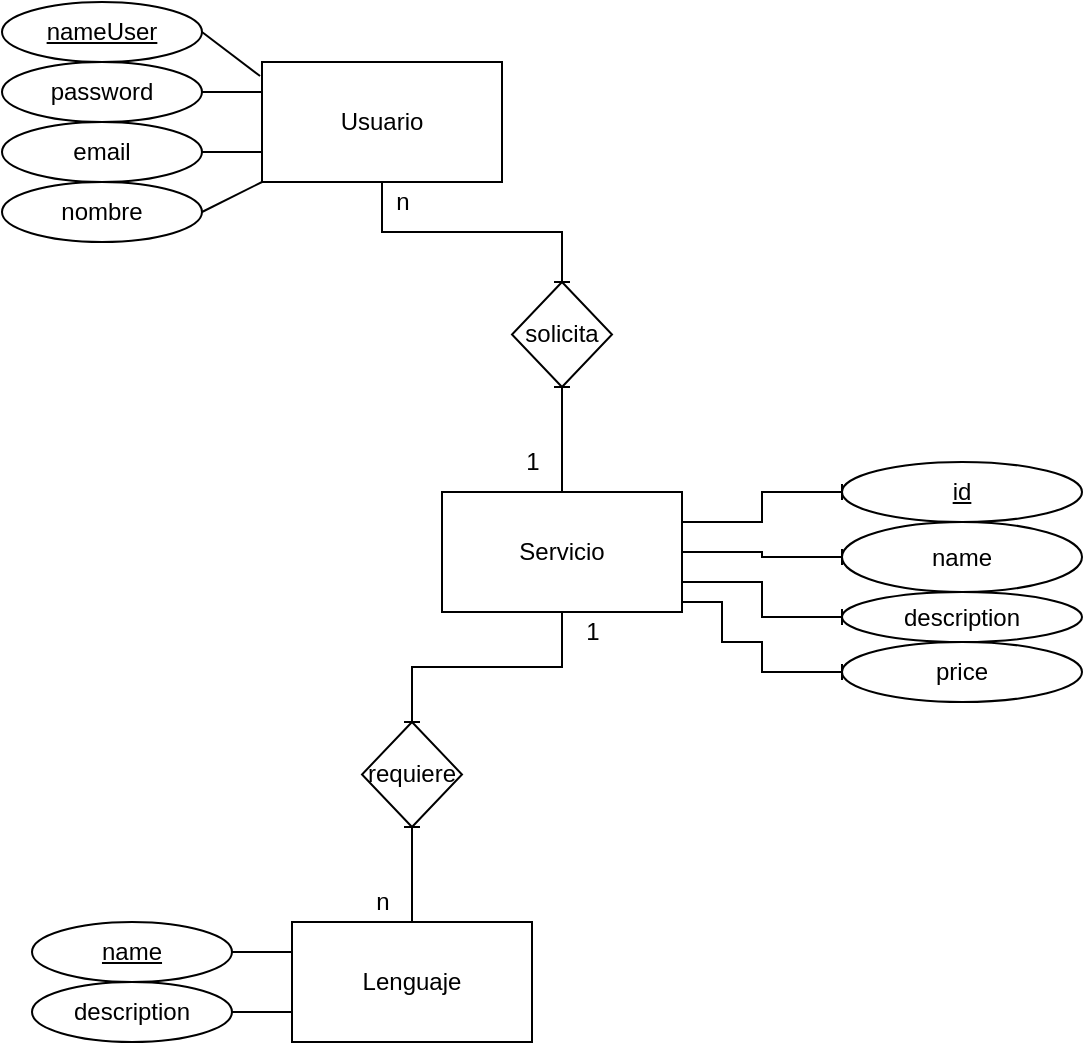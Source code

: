 <mxfile version="17.4.3" type="github">
  <diagram id="R2lEEEUBdFMjLlhIrx00" name="Page-1">
    <mxGraphModel dx="862" dy="1550" grid="1" gridSize="10" guides="1" tooltips="1" connect="1" arrows="1" fold="1" page="1" pageScale="1" pageWidth="850" pageHeight="1100" math="0" shadow="0" extFonts="Permanent Marker^https://fonts.googleapis.com/css?family=Permanent+Marker">
      <root>
        <mxCell id="0" />
        <mxCell id="1" parent="0" />
        <mxCell id="tQA0rMHfryOUCzaLLiwX-16" style="edgeStyle=orthogonalEdgeStyle;rounded=0;orthogonalLoop=1;jettySize=auto;html=1;exitX=0.5;exitY=1;exitDx=0;exitDy=0;entryX=0.5;entryY=0;entryDx=0;entryDy=0;endArrow=baseDash;endFill=0;" parent="1" source="p_iDzna9J8F04enoA1Oq-1" target="tQA0rMHfryOUCzaLLiwX-14" edge="1">
          <mxGeometry relative="1" as="geometry" />
        </mxCell>
        <mxCell id="p_iDzna9J8F04enoA1Oq-1" value="Usuario" style="rounded=0;whiteSpace=wrap;html=1;" parent="1" vertex="1">
          <mxGeometry x="290" y="-20" width="120" height="60" as="geometry" />
        </mxCell>
        <mxCell id="p_iDzna9J8F04enoA1Oq-2" value="&lt;u&gt;nameUser&lt;/u&gt;" style="ellipse;whiteSpace=wrap;html=1;" parent="1" vertex="1">
          <mxGeometry x="160" y="-50" width="100" height="30" as="geometry" />
        </mxCell>
        <mxCell id="p_iDzna9J8F04enoA1Oq-4" value="password" style="ellipse;whiteSpace=wrap;html=1;" parent="1" vertex="1">
          <mxGeometry x="160" y="-20" width="100" height="30" as="geometry" />
        </mxCell>
        <mxCell id="p_iDzna9J8F04enoA1Oq-5" value="&lt;span&gt;email&lt;/span&gt;" style="ellipse;whiteSpace=wrap;html=1;" parent="1" vertex="1">
          <mxGeometry x="160" y="10" width="100" height="30" as="geometry" />
        </mxCell>
        <mxCell id="p_iDzna9J8F04enoA1Oq-6" value="nombre" style="ellipse;whiteSpace=wrap;html=1;" parent="1" vertex="1">
          <mxGeometry x="160" y="40" width="100" height="30" as="geometry" />
        </mxCell>
        <mxCell id="p_iDzna9J8F04enoA1Oq-9" value="" style="endArrow=none;html=1;rounded=0;exitX=-0.008;exitY=0.117;exitDx=0;exitDy=0;exitPerimeter=0;entryX=1;entryY=0.5;entryDx=0;entryDy=0;" parent="1" source="p_iDzna9J8F04enoA1Oq-1" target="p_iDzna9J8F04enoA1Oq-2" edge="1">
          <mxGeometry width="50" height="50" relative="1" as="geometry">
            <mxPoint x="560" y="170" as="sourcePoint" />
            <mxPoint x="610" y="120" as="targetPoint" />
          </mxGeometry>
        </mxCell>
        <mxCell id="p_iDzna9J8F04enoA1Oq-10" value="" style="endArrow=none;html=1;rounded=0;exitX=0;exitY=0.25;exitDx=0;exitDy=0;entryX=1;entryY=0.5;entryDx=0;entryDy=0;" parent="1" source="p_iDzna9J8F04enoA1Oq-1" target="p_iDzna9J8F04enoA1Oq-4" edge="1">
          <mxGeometry width="50" height="50" relative="1" as="geometry">
            <mxPoint x="299.04" y="-2.98" as="sourcePoint" />
            <mxPoint x="270" y="-25" as="targetPoint" />
          </mxGeometry>
        </mxCell>
        <mxCell id="p_iDzna9J8F04enoA1Oq-11" value="" style="endArrow=none;html=1;rounded=0;entryX=1;entryY=0.5;entryDx=0;entryDy=0;" parent="1" target="p_iDzna9J8F04enoA1Oq-5" edge="1">
          <mxGeometry width="50" height="50" relative="1" as="geometry">
            <mxPoint x="290" y="25" as="sourcePoint" />
            <mxPoint x="280" y="-15" as="targetPoint" />
          </mxGeometry>
        </mxCell>
        <mxCell id="p_iDzna9J8F04enoA1Oq-12" value="" style="endArrow=none;html=1;rounded=0;entryX=1;entryY=0.5;entryDx=0;entryDy=0;" parent="1" target="p_iDzna9J8F04enoA1Oq-6" edge="1">
          <mxGeometry width="50" height="50" relative="1" as="geometry">
            <mxPoint x="290" y="40" as="sourcePoint" />
            <mxPoint x="290" y="-5" as="targetPoint" />
          </mxGeometry>
        </mxCell>
        <mxCell id="tQA0rMHfryOUCzaLLiwX-3" value="" style="edgeStyle=orthogonalEdgeStyle;rounded=0;orthogonalLoop=1;jettySize=auto;html=1;endArrow=baseDash;endFill=0;exitX=1;exitY=0.25;exitDx=0;exitDy=0;" parent="1" source="tQA0rMHfryOUCzaLLiwX-1" target="tQA0rMHfryOUCzaLLiwX-2" edge="1">
          <mxGeometry relative="1" as="geometry">
            <mxPoint x="510" y="210" as="sourcePoint" />
          </mxGeometry>
        </mxCell>
        <mxCell id="tQA0rMHfryOUCzaLLiwX-5" value="" style="edgeStyle=orthogonalEdgeStyle;rounded=0;orthogonalLoop=1;jettySize=auto;html=1;endArrow=baseDash;endFill=0;" parent="1" source="tQA0rMHfryOUCzaLLiwX-1" target="tQA0rMHfryOUCzaLLiwX-4" edge="1">
          <mxGeometry relative="1" as="geometry" />
        </mxCell>
        <mxCell id="tQA0rMHfryOUCzaLLiwX-9" value="" style="edgeStyle=orthogonalEdgeStyle;rounded=0;orthogonalLoop=1;jettySize=auto;html=1;endArrow=baseDash;endFill=0;exitX=1;exitY=0.75;exitDx=0;exitDy=0;" parent="1" source="tQA0rMHfryOUCzaLLiwX-1" target="tQA0rMHfryOUCzaLLiwX-8" edge="1">
          <mxGeometry relative="1" as="geometry" />
        </mxCell>
        <mxCell id="tQA0rMHfryOUCzaLLiwX-11" value="" style="edgeStyle=orthogonalEdgeStyle;rounded=0;orthogonalLoop=1;jettySize=auto;html=1;endArrow=baseDash;endFill=0;exitX=1;exitY=0.75;exitDx=0;exitDy=0;" parent="1" source="tQA0rMHfryOUCzaLLiwX-1" target="tQA0rMHfryOUCzaLLiwX-10" edge="1">
          <mxGeometry relative="1" as="geometry">
            <Array as="points">
              <mxPoint x="500" y="250" />
              <mxPoint x="520" y="250" />
              <mxPoint x="520" y="270" />
              <mxPoint x="540" y="270" />
              <mxPoint x="540" y="285" />
            </Array>
          </mxGeometry>
        </mxCell>
        <mxCell id="tQA0rMHfryOUCzaLLiwX-15" value="" style="edgeStyle=orthogonalEdgeStyle;rounded=0;orthogonalLoop=1;jettySize=auto;html=1;endArrow=baseDash;endFill=0;" parent="1" source="tQA0rMHfryOUCzaLLiwX-1" target="tQA0rMHfryOUCzaLLiwX-14" edge="1">
          <mxGeometry relative="1" as="geometry" />
        </mxCell>
        <mxCell id="tQA0rMHfryOUCzaLLiwX-1" value="Servicio" style="rounded=0;whiteSpace=wrap;html=1;" parent="1" vertex="1">
          <mxGeometry x="380" y="195" width="120" height="60" as="geometry" />
        </mxCell>
        <mxCell id="tQA0rMHfryOUCzaLLiwX-2" value="&lt;u&gt;id&lt;/u&gt;" style="ellipse;whiteSpace=wrap;html=1;rounded=0;" parent="1" vertex="1">
          <mxGeometry x="580" y="180" width="120" height="30" as="geometry" />
        </mxCell>
        <mxCell id="tQA0rMHfryOUCzaLLiwX-4" value="name" style="ellipse;whiteSpace=wrap;html=1;rounded=0;" parent="1" vertex="1">
          <mxGeometry x="580" y="210" width="120" height="35" as="geometry" />
        </mxCell>
        <mxCell id="tQA0rMHfryOUCzaLLiwX-8" value="description" style="ellipse;whiteSpace=wrap;html=1;rounded=0;" parent="1" vertex="1">
          <mxGeometry x="580" y="245" width="120" height="25" as="geometry" />
        </mxCell>
        <mxCell id="tQA0rMHfryOUCzaLLiwX-10" value="price" style="ellipse;whiteSpace=wrap;html=1;rounded=0;" parent="1" vertex="1">
          <mxGeometry x="580" y="270" width="120" height="30" as="geometry" />
        </mxCell>
        <mxCell id="tQA0rMHfryOUCzaLLiwX-14" value="solicita" style="rhombus;whiteSpace=wrap;html=1;rounded=0;" parent="1" vertex="1">
          <mxGeometry x="415" y="90" width="50" height="52.5" as="geometry" />
        </mxCell>
        <mxCell id="tQA0rMHfryOUCzaLLiwX-17" value="1" style="text;html=1;align=center;verticalAlign=middle;resizable=0;points=[];autosize=1;strokeColor=none;fillColor=none;" parent="1" vertex="1">
          <mxGeometry x="415" y="170" width="20" height="20" as="geometry" />
        </mxCell>
        <mxCell id="tQA0rMHfryOUCzaLLiwX-18" value="n" style="text;html=1;align=center;verticalAlign=middle;resizable=0;points=[];autosize=1;strokeColor=none;fillColor=none;" parent="1" vertex="1">
          <mxGeometry x="350" y="40" width="20" height="20" as="geometry" />
        </mxCell>
        <mxCell id="Gmgm-6kKUamQuGTKlXEU-3" style="edgeStyle=orthogonalEdgeStyle;rounded=0;orthogonalLoop=1;jettySize=auto;html=1;exitX=0.5;exitY=1;exitDx=0;exitDy=0;entryX=0.5;entryY=0;entryDx=0;entryDy=0;endArrow=baseDash;endFill=0;" parent="1" source="tQA0rMHfryOUCzaLLiwX-1" target="Gmgm-6kKUamQuGTKlXEU-5" edge="1">
          <mxGeometry relative="1" as="geometry">
            <mxPoint x="240" y="280" as="sourcePoint" />
          </mxGeometry>
        </mxCell>
        <mxCell id="Gmgm-6kKUamQuGTKlXEU-4" value="" style="edgeStyle=orthogonalEdgeStyle;rounded=0;orthogonalLoop=1;jettySize=auto;html=1;endArrow=baseDash;endFill=0;exitX=0.5;exitY=0;exitDx=0;exitDy=0;" parent="1" source="Gmgm-6kKUamQuGTKlXEU-8" target="Gmgm-6kKUamQuGTKlXEU-5" edge="1">
          <mxGeometry relative="1" as="geometry">
            <mxPoint x="330" y="435" as="sourcePoint" />
          </mxGeometry>
        </mxCell>
        <mxCell id="Gmgm-6kKUamQuGTKlXEU-5" value="requiere" style="rhombus;whiteSpace=wrap;html=1;rounded=0;" parent="1" vertex="1">
          <mxGeometry x="340" y="310" width="50" height="52.5" as="geometry" />
        </mxCell>
        <mxCell id="Gmgm-6kKUamQuGTKlXEU-6" value="1" style="text;html=1;align=center;verticalAlign=middle;resizable=0;points=[];autosize=1;strokeColor=none;fillColor=none;" parent="1" vertex="1">
          <mxGeometry x="445" y="255" width="20" height="20" as="geometry" />
        </mxCell>
        <mxCell id="Gmgm-6kKUamQuGTKlXEU-7" value="n" style="text;html=1;align=center;verticalAlign=middle;resizable=0;points=[];autosize=1;strokeColor=none;fillColor=none;" parent="1" vertex="1">
          <mxGeometry x="340" y="390" width="20" height="20" as="geometry" />
        </mxCell>
        <mxCell id="Gmgm-6kKUamQuGTKlXEU-8" value="Lenguaje" style="rounded=0;whiteSpace=wrap;html=1;" parent="1" vertex="1">
          <mxGeometry x="305" y="410" width="120" height="60" as="geometry" />
        </mxCell>
        <mxCell id="Gmgm-6kKUamQuGTKlXEU-9" value="&lt;u&gt;name&lt;/u&gt;" style="ellipse;whiteSpace=wrap;html=1;" parent="1" vertex="1">
          <mxGeometry x="175" y="410" width="100" height="30" as="geometry" />
        </mxCell>
        <mxCell id="Gmgm-6kKUamQuGTKlXEU-10" value="description" style="ellipse;whiteSpace=wrap;html=1;" parent="1" vertex="1">
          <mxGeometry x="175" y="440" width="100" height="30" as="geometry" />
        </mxCell>
        <mxCell id="Gmgm-6kKUamQuGTKlXEU-13" value="" style="endArrow=none;html=1;rounded=0;exitX=0;exitY=0.25;exitDx=0;exitDy=0;entryX=1;entryY=0.5;entryDx=0;entryDy=0;" parent="1" source="Gmgm-6kKUamQuGTKlXEU-8" target="Gmgm-6kKUamQuGTKlXEU-9" edge="1">
          <mxGeometry width="50" height="50" relative="1" as="geometry">
            <mxPoint x="575" y="600" as="sourcePoint" />
            <mxPoint x="625" y="550" as="targetPoint" />
          </mxGeometry>
        </mxCell>
        <mxCell id="Gmgm-6kKUamQuGTKlXEU-14" value="" style="endArrow=none;html=1;rounded=0;exitX=0;exitY=0.75;exitDx=0;exitDy=0;entryX=1;entryY=0.5;entryDx=0;entryDy=0;" parent="1" source="Gmgm-6kKUamQuGTKlXEU-8" target="Gmgm-6kKUamQuGTKlXEU-10" edge="1">
          <mxGeometry width="50" height="50" relative="1" as="geometry">
            <mxPoint x="314.04" y="427.02" as="sourcePoint" />
            <mxPoint x="285" y="405" as="targetPoint" />
          </mxGeometry>
        </mxCell>
      </root>
    </mxGraphModel>
  </diagram>
</mxfile>
